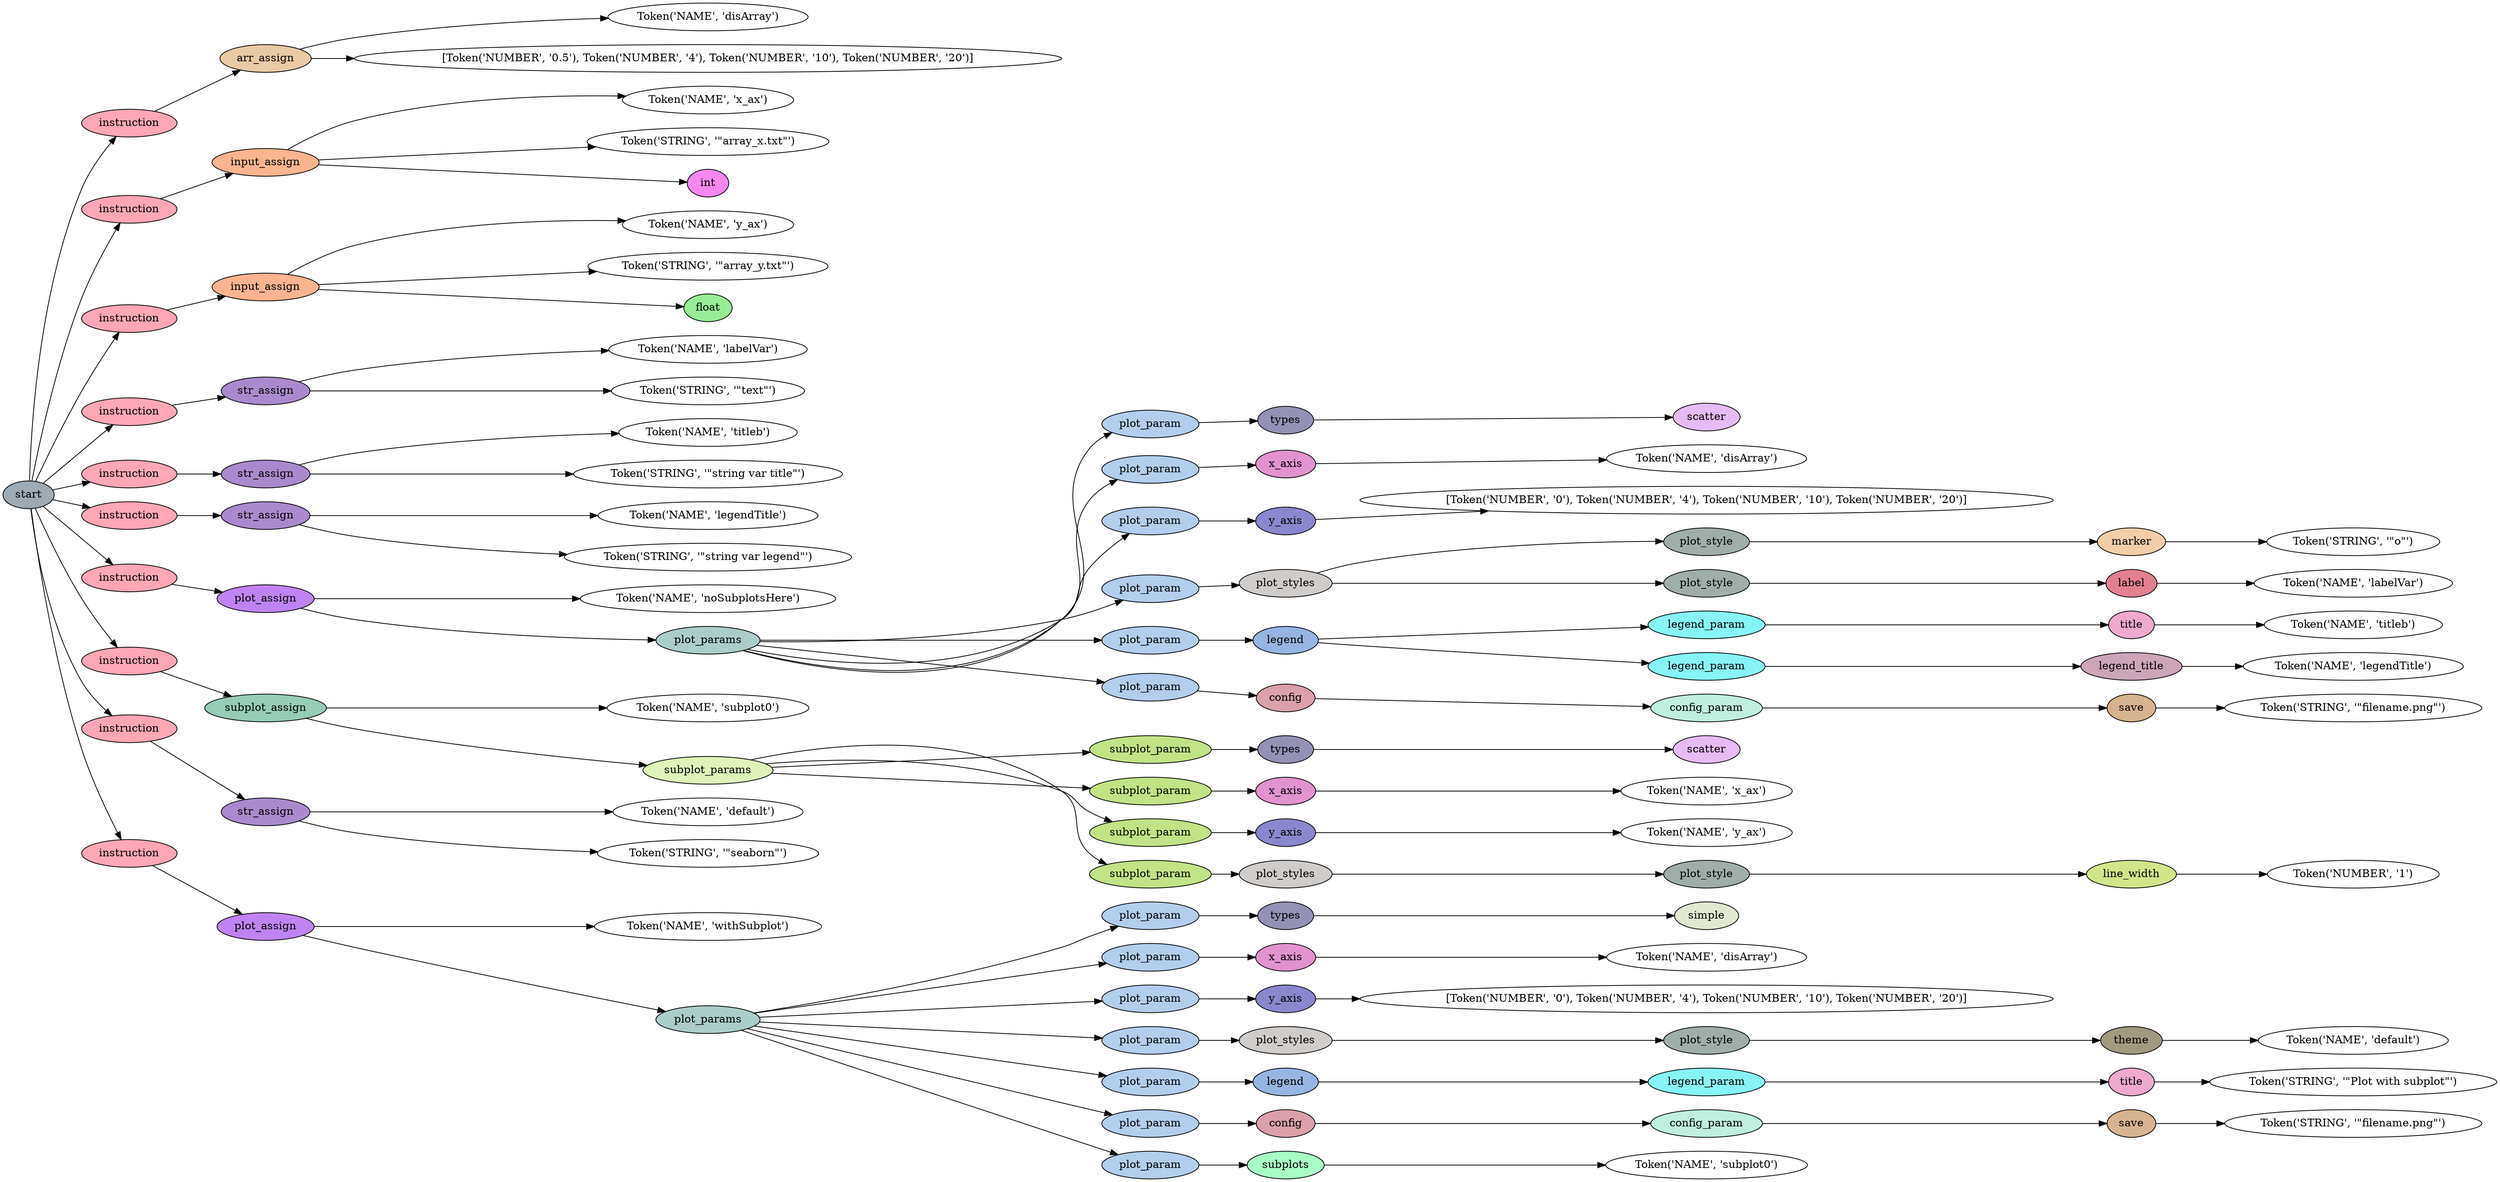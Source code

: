 digraph G {
rankdir=LR;
0 [label="Token('NAME', 'disArray')"];
1 [label="[Token('NUMBER', '0.5'), Token('NUMBER', '4'), Token('NUMBER', '10'), Token('NUMBER', '20')]"];
2 [fillcolor="#e9caa4", label=arr_assign, style=filled];
2 -> 0;
2 -> 1;
3 [fillcolor="#ffa7b6", label=instruction, style=filled];
3 -> 2;
4 [label="Token('NAME', 'x_ax')"];
5 [label="Token('STRING', '\"array_x.txt\"')"];
6 [fillcolor="#f788ef", label=int, style=filled];
7 [fillcolor="#fab48f", label=input_assign, style=filled];
7 -> 4;
7 -> 5;
7 -> 6;
8 [fillcolor="#ffa7b6", label=instruction, style=filled];
8 -> 7;
9 [label="Token('NAME', 'y_ax')"];
10 [label="Token('STRING', '\"array_y.txt\"')"];
11 [fillcolor="#97ed95", label=float, style=filled];
12 [fillcolor="#fab48f", label=input_assign, style=filled];
12 -> 9;
12 -> 10;
12 -> 11;
13 [fillcolor="#ffa7b6", label=instruction, style=filled];
13 -> 12;
14 [label="Token('NAME', 'labelVar')"];
15 [label="Token('STRING', '\"text\"')"];
16 [fillcolor="#aa8ace", label=str_assign, style=filled];
16 -> 14;
16 -> 15;
17 [fillcolor="#ffa7b6", label=instruction, style=filled];
17 -> 16;
18 [label="Token('NAME', 'titleb')"];
19 [label="Token('STRING', '\"string var title\"')"];
20 [fillcolor="#aa8ace", label=str_assign, style=filled];
20 -> 18;
20 -> 19;
21 [fillcolor="#ffa7b6", label=instruction, style=filled];
21 -> 20;
22 [label="Token('NAME', 'legendTitle')"];
23 [label="Token('STRING', '\"string var legend\"')"];
24 [fillcolor="#aa8ace", label=str_assign, style=filled];
24 -> 22;
24 -> 23;
25 [fillcolor="#ffa7b6", label=instruction, style=filled];
25 -> 24;
26 [label="Token('NAME', 'noSubplotsHere')"];
27 [fillcolor="#e5bbf4", label=scatter, style=filled];
28 [fillcolor="#9391b4", label=types, style=filled];
28 -> 27;
29 [fillcolor="#b3cded", label=plot_param, style=filled];
29 -> 28;
30 [label="Token('NAME', 'disArray')"];
31 [fillcolor="#e293ce", label=x_axis, style=filled];
31 -> 30;
32 [fillcolor="#b3cded", label=plot_param, style=filled];
32 -> 31;
33 [label="[Token('NUMBER', '0'), Token('NUMBER', '4'), Token('NUMBER', '10'), Token('NUMBER', '20')]"];
34 [fillcolor="#8a87ce", label=y_axis, style=filled];
34 -> 33;
35 [fillcolor="#b3cded", label=plot_param, style=filled];
35 -> 34;
36 [label="Token('STRING', '\"o\"')"];
37 [fillcolor="#f4cea9", label=marker, style=filled];
37 -> 36;
38 [fillcolor="#9faeab", label=plot_style, style=filled];
38 -> 37;
39 [label="Token('NAME', 'labelVar')"];
40 [fillcolor="#e28091", label=label, style=filled];
40 -> 39;
41 [fillcolor="#9faeab", label=plot_style, style=filled];
41 -> 40;
42 [fillcolor="#cfccca", label=plot_styles, style=filled];
42 -> 38;
42 -> 41;
43 [fillcolor="#b3cded", label=plot_param, style=filled];
43 -> 42;
44 [label="Token('NAME', 'titleb')"];
45 [fillcolor="#efa9cf", label=title, style=filled];
45 -> 44;
46 [fillcolor="#87f5f7", label=legend_param, style=filled];
46 -> 45;
47 [label="Token('NAME', 'legendTitle')"];
48 [fillcolor="#cca5b9", label=legend_title, style=filled];
48 -> 47;
49 [fillcolor="#87f5f7", label=legend_param, style=filled];
49 -> 48;
50 [fillcolor="#96b5e3", label=legend, style=filled];
50 -> 46;
50 -> 49;
51 [fillcolor="#b3cded", label=plot_param, style=filled];
51 -> 50;
52 [label="Token('STRING', '\"filename.png\"')"];
53 [fillcolor="#d7b38f", label=save, style=filled];
53 -> 52;
54 [fillcolor="#bff0de", label=config_param, style=filled];
54 -> 53;
55 [fillcolor="#dba0aa", label=config, style=filled];
55 -> 54;
56 [fillcolor="#b3cded", label=plot_param, style=filled];
56 -> 55;
57 [fillcolor="#abcdc9", label=plot_params, style=filled];
57 -> 29;
57 -> 32;
57 -> 35;
57 -> 43;
57 -> 51;
57 -> 56;
58 [fillcolor="#c084f2", label=plot_assign, style=filled];
58 -> 26;
58 -> 57;
59 [fillcolor="#ffa7b6", label=instruction, style=filled];
59 -> 58;
60 [label="Token('NAME', 'subplot0')"];
61 [fillcolor="#e5bbf4", label=scatter, style=filled];
62 [fillcolor="#9391b4", label=types, style=filled];
62 -> 61;
63 [fillcolor="#c1e385", label=subplot_param, style=filled];
63 -> 62;
64 [label="Token('NAME', 'x_ax')"];
65 [fillcolor="#e293ce", label=x_axis, style=filled];
65 -> 64;
66 [fillcolor="#c1e385", label=subplot_param, style=filled];
66 -> 65;
67 [label="Token('NAME', 'y_ax')"];
68 [fillcolor="#8a87ce", label=y_axis, style=filled];
68 -> 67;
69 [fillcolor="#c1e385", label=subplot_param, style=filled];
69 -> 68;
70 [label="Token('NUMBER', '1')"];
71 [fillcolor="#d1e58a", label=line_width, style=filled];
71 -> 70;
72 [fillcolor="#9faeab", label=plot_style, style=filled];
72 -> 71;
73 [fillcolor="#cfccca", label=plot_styles, style=filled];
73 -> 72;
74 [fillcolor="#c1e385", label=subplot_param, style=filled];
74 -> 73;
75 [fillcolor="#dff3b9", label=subplot_params, style=filled];
75 -> 63;
75 -> 66;
75 -> 69;
75 -> 74;
76 [fillcolor="#95cdb6", label=subplot_assign, style=filled];
76 -> 60;
76 -> 75;
77 [fillcolor="#ffa7b6", label=instruction, style=filled];
77 -> 76;
78 [label="Token('NAME', 'default')"];
79 [label="Token('STRING', '\"seaborn\"')"];
80 [fillcolor="#aa8ace", label=str_assign, style=filled];
80 -> 78;
80 -> 79;
81 [fillcolor="#ffa7b6", label=instruction, style=filled];
81 -> 80;
82 [label="Token('NAME', 'withSubplot')"];
83 [fillcolor="#e1e8d1", label=simple, style=filled];
84 [fillcolor="#9391b4", label=types, style=filled];
84 -> 83;
85 [fillcolor="#b3cded", label=plot_param, style=filled];
85 -> 84;
86 [label="Token('NAME', 'disArray')"];
87 [fillcolor="#e293ce", label=x_axis, style=filled];
87 -> 86;
88 [fillcolor="#b3cded", label=plot_param, style=filled];
88 -> 87;
89 [label="[Token('NUMBER', '0'), Token('NUMBER', '4'), Token('NUMBER', '10'), Token('NUMBER', '20')]"];
90 [fillcolor="#8a87ce", label=y_axis, style=filled];
90 -> 89;
91 [fillcolor="#b3cded", label=plot_param, style=filled];
91 -> 90;
92 [label="Token('NAME', 'default')"];
93 [fillcolor="#a19981", label=theme, style=filled];
93 -> 92;
94 [fillcolor="#9faeab", label=plot_style, style=filled];
94 -> 93;
95 [fillcolor="#cfccca", label=plot_styles, style=filled];
95 -> 94;
96 [fillcolor="#b3cded", label=plot_param, style=filled];
96 -> 95;
97 [label="Token('STRING', '\"Plot with subplot\"')"];
98 [fillcolor="#efa9cf", label=title, style=filled];
98 -> 97;
99 [fillcolor="#87f5f7", label=legend_param, style=filled];
99 -> 98;
100 [fillcolor="#96b5e3", label=legend, style=filled];
100 -> 99;
101 [fillcolor="#b3cded", label=plot_param, style=filled];
101 -> 100;
102 [label="Token('STRING', '\"filename.png\"')"];
103 [fillcolor="#d7b38f", label=save, style=filled];
103 -> 102;
104 [fillcolor="#bff0de", label=config_param, style=filled];
104 -> 103;
105 [fillcolor="#dba0aa", label=config, style=filled];
105 -> 104;
106 [fillcolor="#b3cded", label=plot_param, style=filled];
106 -> 105;
107 [label="Token('NAME', 'subplot0')"];
108 [fillcolor="#a8fdc7", label=subplots, style=filled];
108 -> 107;
109 [fillcolor="#b3cded", label=plot_param, style=filled];
109 -> 108;
110 [fillcolor="#abcdc9", label=plot_params, style=filled];
110 -> 85;
110 -> 88;
110 -> 91;
110 -> 96;
110 -> 101;
110 -> 106;
110 -> 109;
111 [fillcolor="#c084f2", label=plot_assign, style=filled];
111 -> 82;
111 -> 110;
112 [fillcolor="#ffa7b6", label=instruction, style=filled];
112 -> 111;
113 [fillcolor="#9fabb4", label=start, style=filled];
113 -> 3;
113 -> 8;
113 -> 13;
113 -> 17;
113 -> 21;
113 -> 25;
113 -> 59;
113 -> 77;
113 -> 81;
113 -> 112;
}
